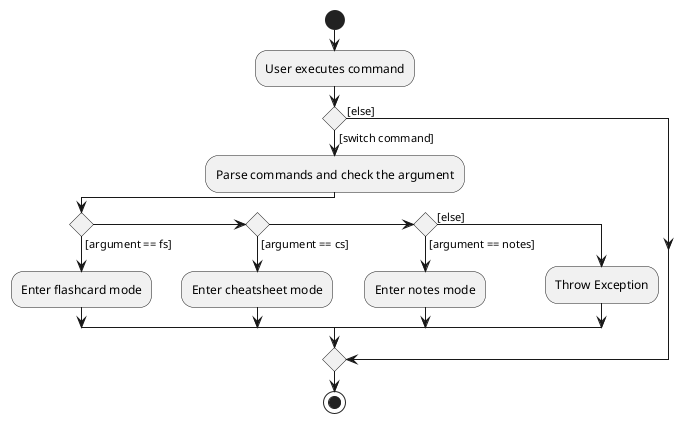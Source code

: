 @startuml
start
:User executes command;

if () then ([switch command])
    :Parse commands and check the argument;
    if () then ([argument == fs])
        :Enter flashcard mode;
    else if () then ([argument == cs])
        :Enter cheatsheet mode;
    else if () then ([argument == notes])
        :Enter notes mode;
    else ([else])
        :Throw Exception;
    endif
else ([else])
endif
stop
@enduml